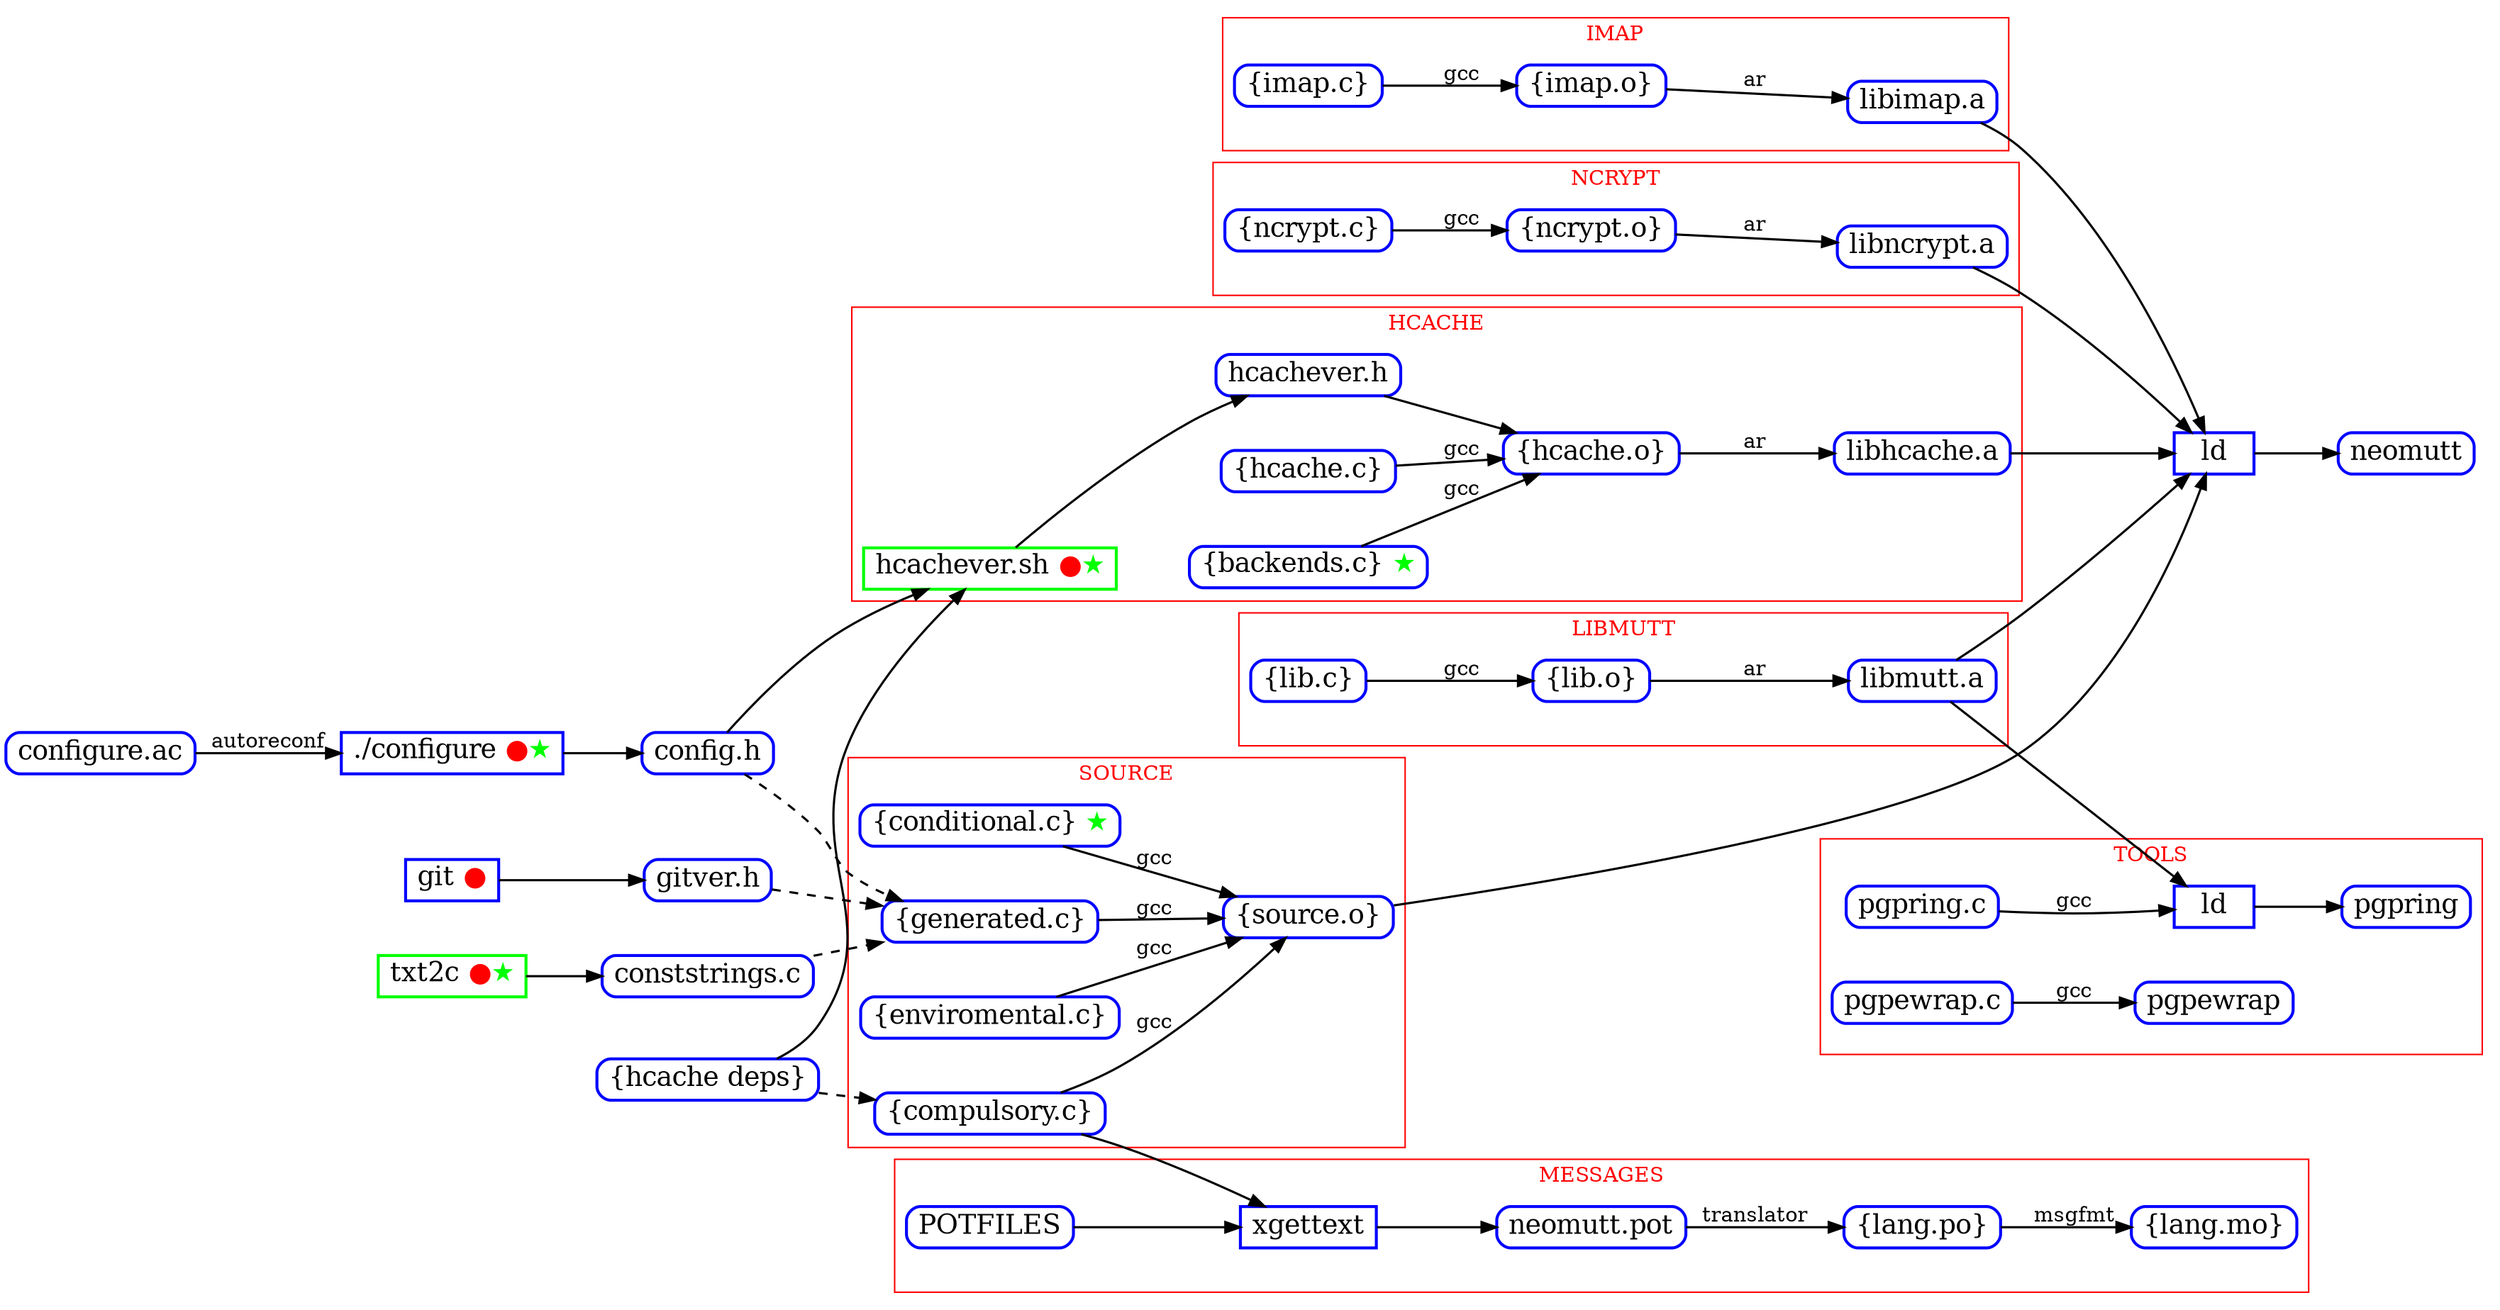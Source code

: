 digraph build {
	graph [
		rankdir="LR"
		nodesep="0.5"
		ranksep="0.3"
	];

	node [
		shape="Mrecord"
		style="solid"
		height="0.2"
		penwidth="2.0"
		color="blue"
		fontcolor="black"
		fontsize="18"
	];

	edge [
		penwidth="1.5"
		color="#000000"
		arrowsize="1.0"
	];


	configure_ac     [ label="configure.ac"        ]
	config_h         [ label="config.h"            ]
	conststrings_c   [ label="conststrings.c"      ]
	gitver_h         [ label="gitver.h"            ]
	mutt_h           [ label="\{hcache deps\}"     ]

	dot_configure [ label=<./configure <font color="red">●</font><font color="green">★</font>> shape="box" ]
	ld_tool       [ label="ld" shape="box" ]
	git           [ label=<git <font color="red">●</font>> shape="box" ]
	ld_mutt       [ label="ld" shape="box" ]
	txt2c         [ label=<txt2c <font color="red">●</font><font color="green">★</font>> color="green" shape="box" ]

	lots_obj -> ld_mutt
	ld_mutt -> neomutt

	dot_configure -> config_h
	config_h -> generated [ style="dashed" ]

	git -> gitver_h
	gitver_h -> generated [ style="dashed" ]

	txt2c -> conststrings_c
	conststrings_c -> generated [ style="dashed" ]

	config_h -> hcachever_sh
	mutt_h -> hcachever_sh
	mutt_h -> compulsory [ style="dashed" ]

	subgraph cluster_imap {
		fontcolor="red"
		label="IMAP"
		color="#ff0000"

		lots_imap_c [ label="\{imap.c\}" ]
		lots_imap_o [ label="\{imap.o\}" ]
		imap_a      [ label="libimap.a"  ]

		lots_imap_c -> lots_imap_o [ label="gcc" ]
		lots_imap_o -> imap_a [ label="ar" ]
	}

	subgraph cluster_ncrypt {
		fontcolor="red"
		label="NCRYPT"
		color="#ff0000"

		lots_ncrypt_c [ label="\{ncrypt.c\}" ]
		lots_ncrypt_o [ label="\{ncrypt.o\}" ]
		ncrypt_a      [ label="libncrypt.a"  ]

		lots_ncrypt_c -> lots_ncrypt_o [ label="gcc" ]
		lots_ncrypt_o -> ncrypt_a [ label="ar" ]
	}

	subgraph cluster_hcache {
		fontcolor="red"
		label="HCACHE"
		color="#ff0000"

		lots_hcache_c [ label="\{hcache.c\}"                                                                                  ]
		lots_hcache_o [ label="\{hcache.o\}"                                                                                  ]
		backends_c    [ label=<\{backends.c\} <font color="green">★</font>>                                                   ]
		hcachever_h   [ label="hcachever.h"                                                                                   ]
		hcachever_sh  [ label=<hcachever.sh <font color="red">●</font><font color="green">★</font>> color="green" shape="box" ]
		hcache_a      [ label="libhcache.a"                                                                                   ]

		hcachever_sh  -> hcachever_h
		hcachever_h   -> lots_hcache_o
		backends_c    -> lots_hcache_o [ label="gcc" ]
		lots_hcache_c -> lots_hcache_o [ label="gcc" ]
		lots_hcache_o -> hcache_a      [ label="ar"  ]
	}

	subgraph cluster_source {
		fontcolor="red"
		label="SOURCE"
		color="#ff0000"

		compulsory   [ label="\{compulsory.c\}"                               ]
		conditional  [ label=<\{conditional.c\} <font color="green">★</font>> ]
		enviromental [ label="\{enviromental.c\}"                             ]
		generated    [ label="\{generated.c\}"                                ]
		lots_obj     [ label="\{source.o\}"                                   ]

		compulsory   -> lots_obj [ label="gcc" ]
		conditional  -> lots_obj [ label="gcc" ]
		enviromental -> lots_obj [ label="gcc" ]
		generated    -> lots_obj [ label="gcc" ]
	}

	subgraph cluster_messages {
		fontcolor="red"
		label="MESSAGES"
		color="#ff0000"

		lots_mo          [ label="\{lang.mo\}"          ]
		lots_po          [ label="\{lang.po\}"          ]
		neomutt_pot      [ label="neomutt.pot"             ]
		xgettext         [ label="xgettext" shape="box" ]

		POTFILES         -> xgettext
		compulsory       -> xgettext
		xgettext         -> neomutt_pot
		neomutt_pot      -> lots_po [ label="translator" ]
		lots_po          -> lots_mo [ label="msgfmt" ]
	}

	subgraph cluster_libmutt {
		fontcolor="red"
		label="LIBMUTT"
		color="#ff0000"

		lots_lib_c [ label="\{lib.c\}" ]
		lots_lib_o [ label="\{lib.o\}" ]
		mutt_a     [ label="libmutt.a" ]

		lots_lib_c -> lots_lib_o [ label="gcc" ]
		lots_lib_o -> mutt_a [ label="ar" ]
	}

	subgraph cluster_tools {
		fontcolor="red"
		label="TOOLS"
		color="#ff0000"

		pgpewrap_src [ label="pgpewrap.c" ]
		pgpring_src  [ label="pgpring.c"  ]

		pgpewrap_src -> pgpewrap [ label="gcc" ]
		mutt_a       -> ld_tool
		pgpring_src  -> ld_tool [ label="gcc" ]
		ld_tool      -> pgpring
	}

	hcache_a -> ld_mutt
	imap_a -> ld_mutt
	mutt_a -> ld_mutt
	ncrypt_a -> ld_mutt

	configure_ac -> dot_configure [ label="autoreconf" ]
}

